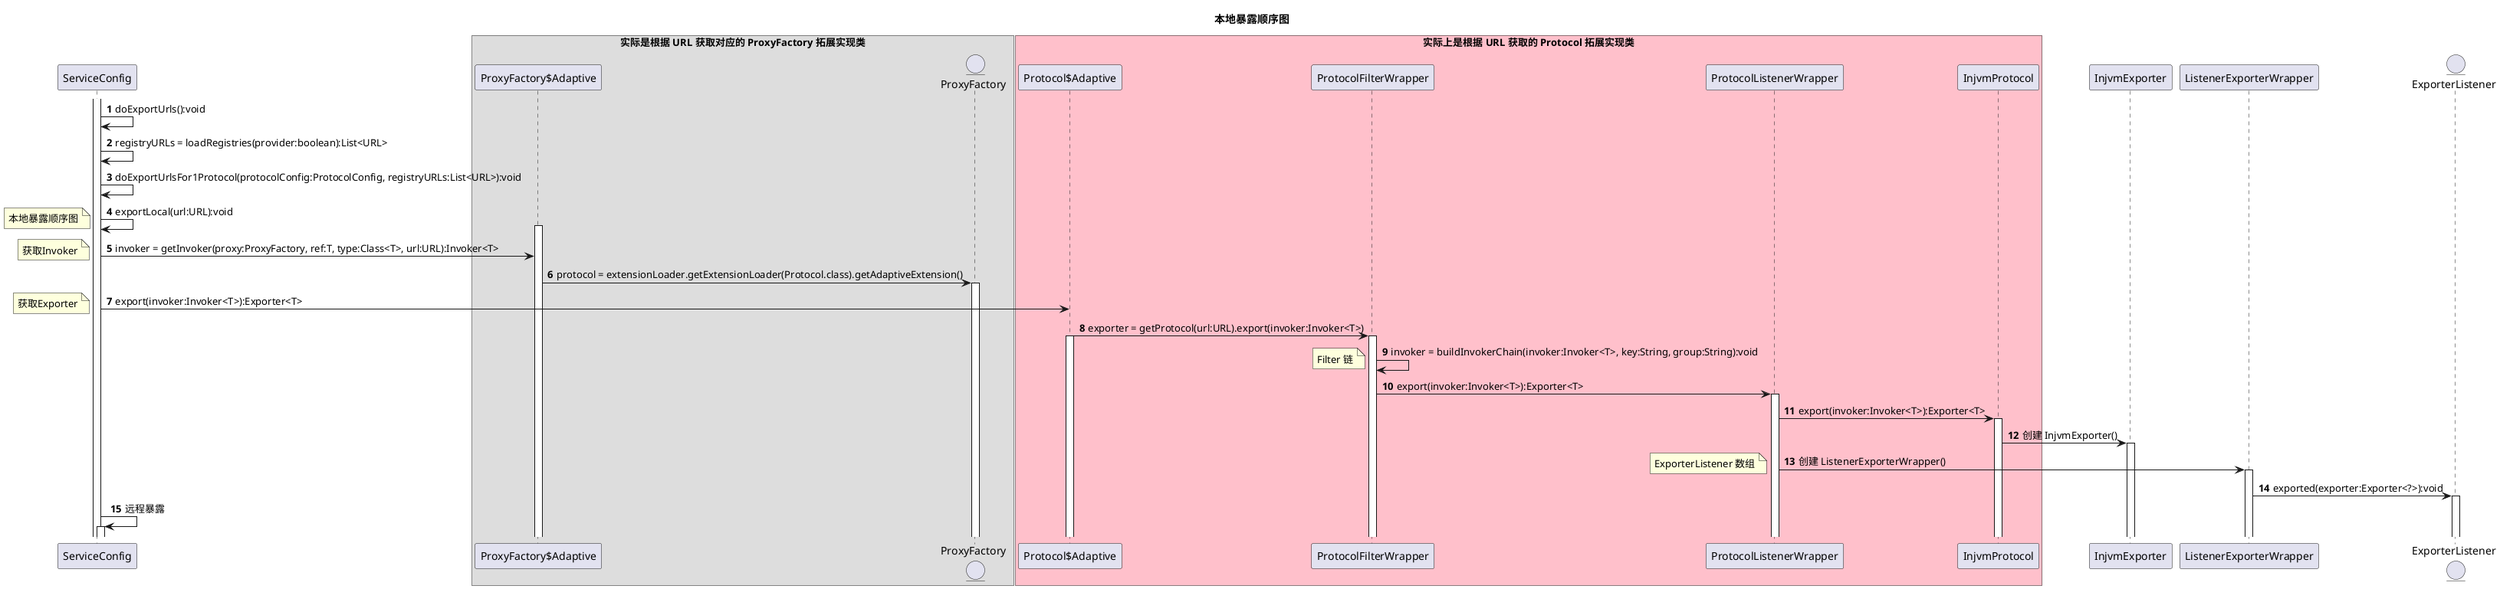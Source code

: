 @startuml
'https://plantuml.com/sequence-diagram

title
    本地暴露顺序图
end title

autonumber

activate ServiceConfig

ServiceConfig -> ServiceConfig: doExportUrls():void

ServiceConfig -> ServiceConfig: registryURLs = loadRegistries(provider:boolean):List<URL>

ServiceConfig -> ServiceConfig: doExportUrlsFor1Protocol(protocolConfig:ProtocolConfig, registryURLs:List<URL>):void

ServiceConfig -> ServiceConfig: exportLocal(url:URL):void

note left:本地暴露顺序图

activate "ProxyFactory$Adaptive"

ServiceConfig -> "ProxyFactory$Adaptive": invoker = getInvoker(proxy:ProxyFactory, ref:T, type:Class<T>, url:URL):Invoker<T>

note left:获取Invoker

entity ProxyFactory

"ProxyFactory$Adaptive" -> ProxyFactory: protocol = extensionLoader.getExtensionLoader(Protocol.class).getAdaptiveExtension()
box "实际是根据 URL 获取对应的 ProxyFactory 拓展实现类"
participant "ProxyFactory$Adaptive"
participant ProxyFactory
end box

activate ProxyFactory

ServiceConfig -> "Protocol$Adaptive": export(invoker:Invoker<T>):Exporter<T>

note left:获取Exporter

box "实际上是根据 URL 获取的 Protocol 拓展实现类" #Pink
    participant "Protocol$Adaptive"
    participant ProtocolFilterWrapper
    participant ProtocolListenerWrapper
    participant InjvmProtocol
end box



"Protocol$Adaptive" -> ProtocolFilterWrapper: exporter = getProtocol(url:URL).export(invoker:Invoker<T>)

activate "Protocol$Adaptive"

activate ProtocolFilterWrapper

ProtocolFilterWrapper -> ProtocolFilterWrapper:invoker = buildInvokerChain(invoker:Invoker<T>, key:String, group:String):void

note left: Filter 链

ProtocolFilterWrapper -> ProtocolListenerWrapper: export(invoker:Invoker<T>):Exporter<T>

activate ProtocolListenerWrapper

ProtocolListenerWrapper -> InjvmProtocol: export(invoker:Invoker<T>):Exporter<T>

activate InjvmProtocol

InjvmProtocol -> InjvmExporter:  创建 InjvmExporter()

activate InjvmExporter

ProtocolListenerWrapper -> ListenerExporterWrapper: 创建 ListenerExporterWrapper()

note left: ExporterListener 数组

activate ListenerExporterWrapper

entity ExporterListener

ListenerExporterWrapper -> ExporterListener:exported(exporter:Exporter<?>):void
activate ExporterListener

ServiceConfig -> ServiceConfig: 远程暴露
activate ServiceConfig

@enduml